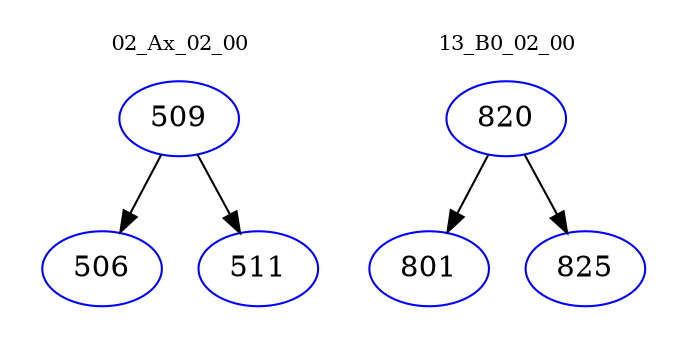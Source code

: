 digraph{
subgraph cluster_0 {
color = white
label = "02_Ax_02_00";
fontsize=10;
T0_509 [label="509", color="blue"]
T0_509 -> T0_506 [color="black"]
T0_506 [label="506", color="blue"]
T0_509 -> T0_511 [color="black"]
T0_511 [label="511", color="blue"]
}
subgraph cluster_1 {
color = white
label = "13_B0_02_00";
fontsize=10;
T1_820 [label="820", color="blue"]
T1_820 -> T1_801 [color="black"]
T1_801 [label="801", color="blue"]
T1_820 -> T1_825 [color="black"]
T1_825 [label="825", color="blue"]
}
}
